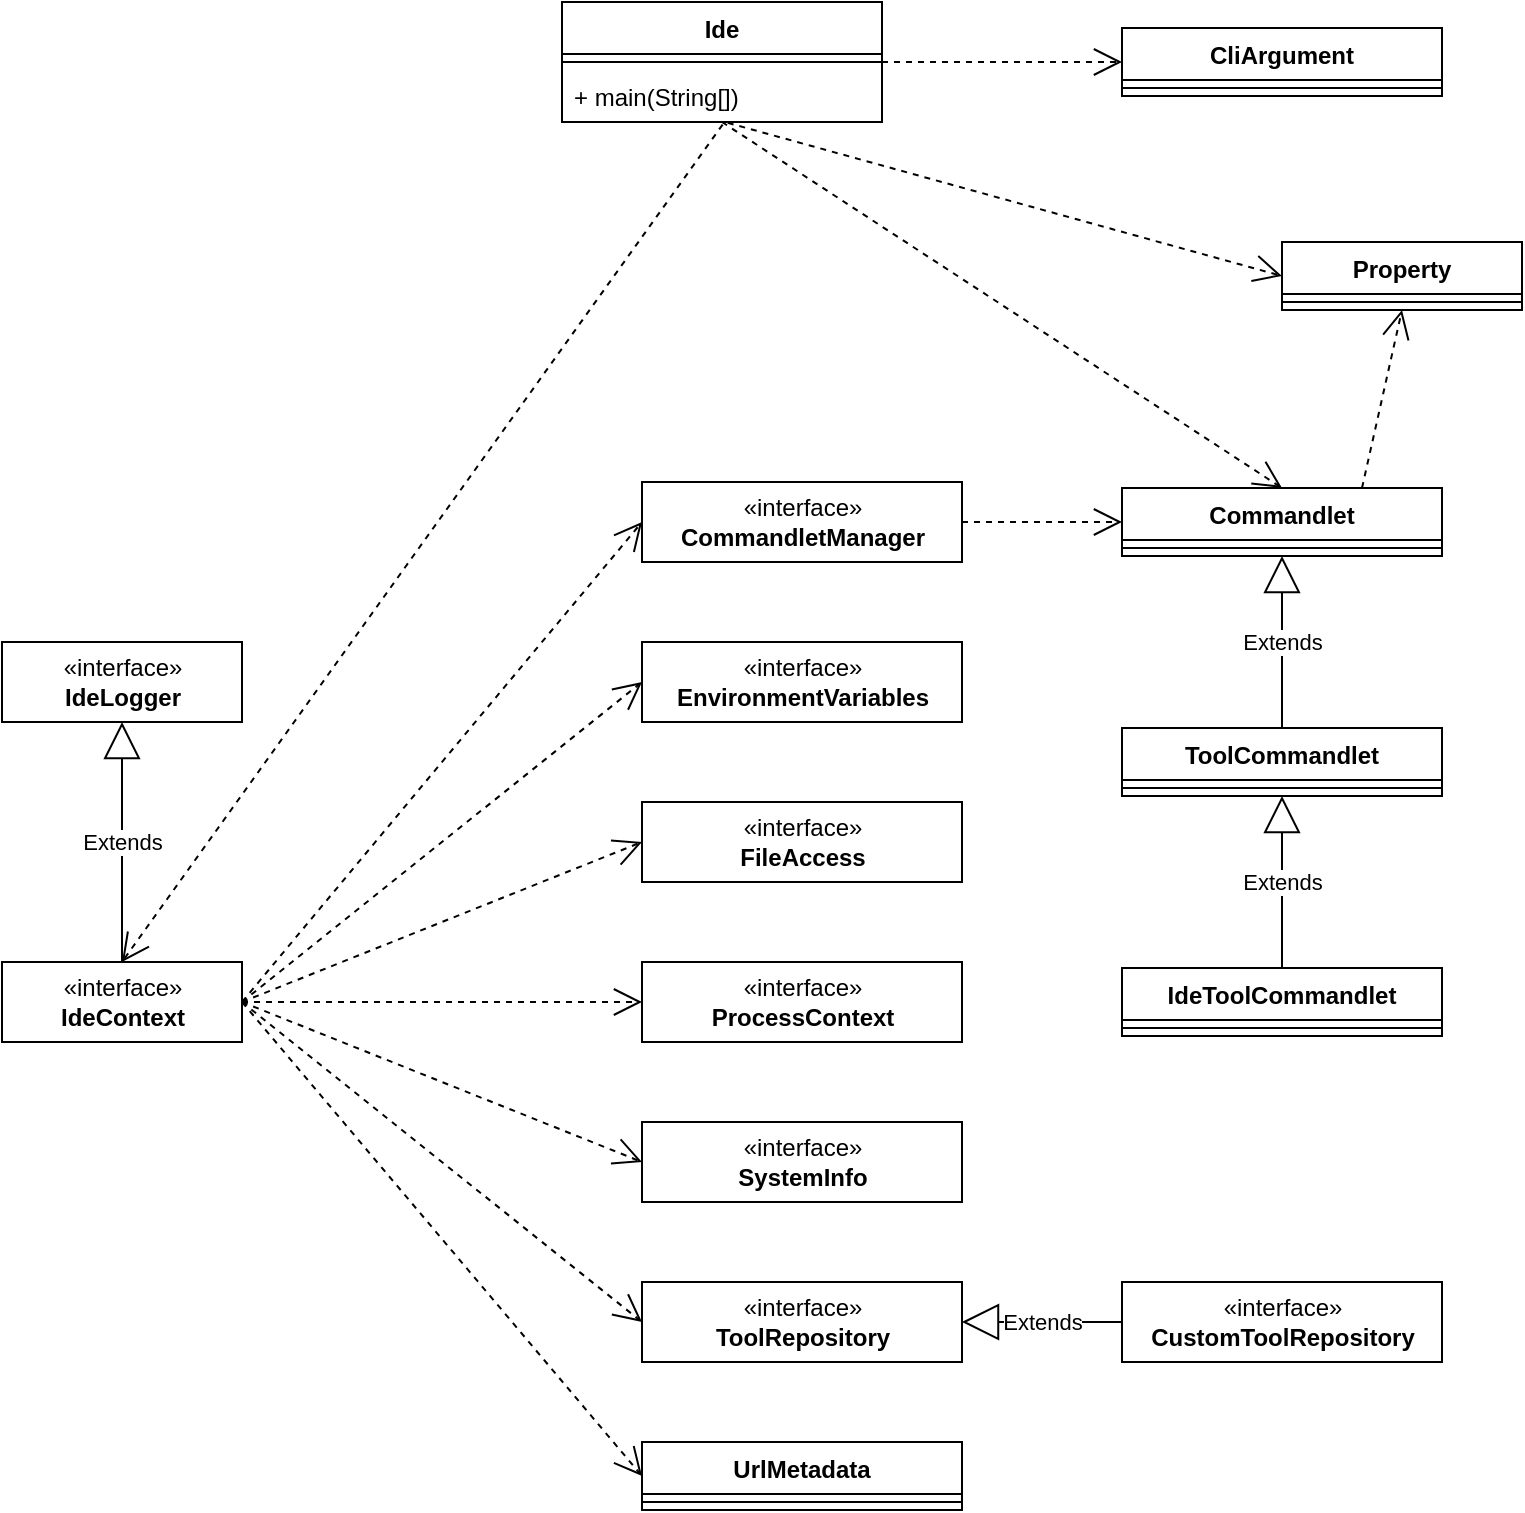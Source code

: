<mxfile version="20.7.4" type="device"><diagram id="C5RBs43oDa-KdzZeNtuy" name="Page-1"><mxGraphModel dx="1782" dy="1071" grid="1" gridSize="10" guides="1" tooltips="1" connect="1" arrows="1" fold="1" page="1" pageScale="1" pageWidth="827" pageHeight="1169" math="0" shadow="0"><root><mxCell id="WIyWlLk6GJQsqaUBKTNV-0"/><mxCell id="WIyWlLk6GJQsqaUBKTNV-1" parent="WIyWlLk6GJQsqaUBKTNV-0"/><mxCell id="tBRFW-K44xHJJdjEqFg3-0" value="«interface»&lt;br&gt;&lt;b&gt;IdeContext&lt;/b&gt;" style="html=1;" vertex="1" parent="WIyWlLk6GJQsqaUBKTNV-1"><mxGeometry y="480" width="120" height="40" as="geometry"/></mxCell><mxCell id="tBRFW-K44xHJJdjEqFg3-1" value="Commandlet" style="swimlane;fontStyle=1;align=center;verticalAlign=top;childLayout=stackLayout;horizontal=1;startSize=26;horizontalStack=0;resizeParent=1;resizeParentMax=0;resizeLast=0;collapsible=1;marginBottom=0;" vertex="1" parent="WIyWlLk6GJQsqaUBKTNV-1"><mxGeometry x="560" y="243" width="160" height="34" as="geometry"/></mxCell><mxCell id="tBRFW-K44xHJJdjEqFg3-3" value="" style="line;strokeWidth=1;fillColor=none;align=left;verticalAlign=middle;spacingTop=-1;spacingLeft=3;spacingRight=3;rotatable=0;labelPosition=right;points=[];portConstraint=eastwest;strokeColor=inherit;" vertex="1" parent="tBRFW-K44xHJJdjEqFg3-1"><mxGeometry y="26" width="160" height="8" as="geometry"/></mxCell><mxCell id="tBRFW-K44xHJJdjEqFg3-5" value="ToolCommandlet" style="swimlane;fontStyle=1;align=center;verticalAlign=top;childLayout=stackLayout;horizontal=1;startSize=26;horizontalStack=0;resizeParent=1;resizeParentMax=0;resizeLast=0;collapsible=1;marginBottom=0;" vertex="1" parent="WIyWlLk6GJQsqaUBKTNV-1"><mxGeometry x="560" y="363" width="160" height="34" as="geometry"/></mxCell><mxCell id="tBRFW-K44xHJJdjEqFg3-6" value="" style="line;strokeWidth=1;fillColor=none;align=left;verticalAlign=middle;spacingTop=-1;spacingLeft=3;spacingRight=3;rotatable=0;labelPosition=right;points=[];portConstraint=eastwest;strokeColor=inherit;" vertex="1" parent="tBRFW-K44xHJJdjEqFg3-5"><mxGeometry y="26" width="160" height="8" as="geometry"/></mxCell><mxCell id="tBRFW-K44xHJJdjEqFg3-7" value="Extends" style="endArrow=block;endSize=16;endFill=0;html=1;rounded=0;entryX=0.5;entryY=1;entryDx=0;entryDy=0;exitX=0.5;exitY=0;exitDx=0;exitDy=0;" edge="1" parent="WIyWlLk6GJQsqaUBKTNV-1" source="tBRFW-K44xHJJdjEqFg3-5" target="tBRFW-K44xHJJdjEqFg3-1"><mxGeometry width="160" relative="1" as="geometry"><mxPoint x="620" y="553" as="sourcePoint"/><mxPoint x="780" y="553" as="targetPoint"/></mxGeometry></mxCell><mxCell id="tBRFW-K44xHJJdjEqFg3-8" value="IdeToolCommandlet" style="swimlane;fontStyle=1;align=center;verticalAlign=top;childLayout=stackLayout;horizontal=1;startSize=26;horizontalStack=0;resizeParent=1;resizeParentMax=0;resizeLast=0;collapsible=1;marginBottom=0;" vertex="1" parent="WIyWlLk6GJQsqaUBKTNV-1"><mxGeometry x="560" y="483" width="160" height="34" as="geometry"/></mxCell><mxCell id="tBRFW-K44xHJJdjEqFg3-9" value="" style="line;strokeWidth=1;fillColor=none;align=left;verticalAlign=middle;spacingTop=-1;spacingLeft=3;spacingRight=3;rotatable=0;labelPosition=right;points=[];portConstraint=eastwest;strokeColor=inherit;" vertex="1" parent="tBRFW-K44xHJJdjEqFg3-8"><mxGeometry y="26" width="160" height="8" as="geometry"/></mxCell><mxCell id="tBRFW-K44xHJJdjEqFg3-10" value="Extends" style="endArrow=block;endSize=16;endFill=0;html=1;rounded=0;entryX=0.5;entryY=1;entryDx=0;entryDy=0;exitX=0.5;exitY=0;exitDx=0;exitDy=0;" edge="1" parent="WIyWlLk6GJQsqaUBKTNV-1" source="tBRFW-K44xHJJdjEqFg3-8" target="tBRFW-K44xHJJdjEqFg3-5"><mxGeometry width="160" relative="1" as="geometry"><mxPoint x="660" y="489" as="sourcePoint"/><mxPoint x="660" y="403" as="targetPoint"/></mxGeometry></mxCell><mxCell id="tBRFW-K44xHJJdjEqFg3-11" value="«interface»&lt;br&gt;&lt;b&gt;CommandletManager&lt;/b&gt;" style="html=1;" vertex="1" parent="WIyWlLk6GJQsqaUBKTNV-1"><mxGeometry x="320" y="240" width="160" height="40" as="geometry"/></mxCell><mxCell id="tBRFW-K44xHJJdjEqFg3-12" value="" style="endArrow=open;endSize=12;dashed=1;html=1;rounded=0;exitX=1;exitY=0.5;exitDx=0;exitDy=0;entryX=0;entryY=0.5;entryDx=0;entryDy=0;" edge="1" parent="WIyWlLk6GJQsqaUBKTNV-1" source="tBRFW-K44xHJJdjEqFg3-0" target="tBRFW-K44xHJJdjEqFg3-11"><mxGeometry width="160" relative="1" as="geometry"><mxPoint x="130" y="290" as="sourcePoint"/><mxPoint x="290" y="290" as="targetPoint"/></mxGeometry></mxCell><mxCell id="tBRFW-K44xHJJdjEqFg3-13" value="" style="endArrow=open;endSize=12;dashed=1;html=1;rounded=0;exitX=1;exitY=0.5;exitDx=0;exitDy=0;entryX=0;entryY=0.5;entryDx=0;entryDy=0;" edge="1" parent="WIyWlLk6GJQsqaUBKTNV-1" source="tBRFW-K44xHJJdjEqFg3-11" target="tBRFW-K44xHJJdjEqFg3-1"><mxGeometry width="160" relative="1" as="geometry"><mxPoint x="330" y="330" as="sourcePoint"/><mxPoint x="530" y="330" as="targetPoint"/></mxGeometry></mxCell><mxCell id="tBRFW-K44xHJJdjEqFg3-14" value="«interface»&lt;br&gt;&lt;b&gt;IdeLogger&lt;/b&gt;" style="html=1;" vertex="1" parent="WIyWlLk6GJQsqaUBKTNV-1"><mxGeometry y="320" width="120" height="40" as="geometry"/></mxCell><mxCell id="tBRFW-K44xHJJdjEqFg3-16" value="UrlMetadata" style="swimlane;fontStyle=1;align=center;verticalAlign=top;childLayout=stackLayout;horizontal=1;startSize=26;horizontalStack=0;resizeParent=1;resizeParentMax=0;resizeLast=0;collapsible=1;marginBottom=0;" vertex="1" parent="WIyWlLk6GJQsqaUBKTNV-1"><mxGeometry x="320" y="720" width="160" height="34" as="geometry"/></mxCell><mxCell id="tBRFW-K44xHJJdjEqFg3-17" value="" style="line;strokeWidth=1;fillColor=none;align=left;verticalAlign=middle;spacingTop=-1;spacingLeft=3;spacingRight=3;rotatable=0;labelPosition=right;points=[];portConstraint=eastwest;strokeColor=inherit;" vertex="1" parent="tBRFW-K44xHJJdjEqFg3-16"><mxGeometry y="26" width="160" height="8" as="geometry"/></mxCell><mxCell id="tBRFW-K44xHJJdjEqFg3-18" value="«interface»&lt;br&gt;&lt;b&gt;EnvironmentVariables&lt;/b&gt;" style="html=1;" vertex="1" parent="WIyWlLk6GJQsqaUBKTNV-1"><mxGeometry x="320" y="320" width="160" height="40" as="geometry"/></mxCell><mxCell id="tBRFW-K44xHJJdjEqFg3-19" value="" style="endArrow=open;endSize=12;dashed=1;html=1;rounded=0;exitX=1;exitY=0.5;exitDx=0;exitDy=0;entryX=0;entryY=0.5;entryDx=0;entryDy=0;" edge="1" parent="WIyWlLk6GJQsqaUBKTNV-1" source="tBRFW-K44xHJJdjEqFg3-0" target="tBRFW-K44xHJJdjEqFg3-18"><mxGeometry width="160" relative="1" as="geometry"><mxPoint x="130" y="270" as="sourcePoint"/><mxPoint x="330" y="190" as="targetPoint"/></mxGeometry></mxCell><mxCell id="tBRFW-K44xHJJdjEqFg3-20" value="«interface»&lt;br&gt;&lt;b&gt;FileAccess&lt;/b&gt;" style="html=1;" vertex="1" parent="WIyWlLk6GJQsqaUBKTNV-1"><mxGeometry x="320" y="400" width="160" height="40" as="geometry"/></mxCell><mxCell id="tBRFW-K44xHJJdjEqFg3-21" value="" style="endArrow=open;endSize=12;dashed=1;html=1;rounded=0;exitX=1;exitY=0.5;exitDx=0;exitDy=0;entryX=0;entryY=0.5;entryDx=0;entryDy=0;" edge="1" parent="WIyWlLk6GJQsqaUBKTNV-1" source="tBRFW-K44xHJJdjEqFg3-0" target="tBRFW-K44xHJJdjEqFg3-20"><mxGeometry width="160" relative="1" as="geometry"><mxPoint x="130" y="270" as="sourcePoint"/><mxPoint x="330" y="350" as="targetPoint"/></mxGeometry></mxCell><mxCell id="tBRFW-K44xHJJdjEqFg3-22" value="«interface»&lt;br&gt;&lt;b&gt;ProcessContext&lt;/b&gt;" style="html=1;" vertex="1" parent="WIyWlLk6GJQsqaUBKTNV-1"><mxGeometry x="320" y="480" width="160" height="40" as="geometry"/></mxCell><mxCell id="tBRFW-K44xHJJdjEqFg3-23" value="" style="endArrow=open;endSize=12;dashed=1;html=1;rounded=0;exitX=1;exitY=0.5;exitDx=0;exitDy=0;entryX=0;entryY=0.5;entryDx=0;entryDy=0;" edge="1" parent="WIyWlLk6GJQsqaUBKTNV-1" source="tBRFW-K44xHJJdjEqFg3-0" target="tBRFW-K44xHJJdjEqFg3-22"><mxGeometry width="160" relative="1" as="geometry"><mxPoint x="130" y="270" as="sourcePoint"/><mxPoint x="330" y="430" as="targetPoint"/></mxGeometry></mxCell><mxCell id="tBRFW-K44xHJJdjEqFg3-24" value="«interface»&lt;br&gt;&lt;b&gt;SystemInfo&lt;/b&gt;" style="html=1;" vertex="1" parent="WIyWlLk6GJQsqaUBKTNV-1"><mxGeometry x="320" y="560" width="160" height="40" as="geometry"/></mxCell><mxCell id="tBRFW-K44xHJJdjEqFg3-25" value="«interface»&lt;br&gt;&lt;b&gt;ToolRepository&lt;/b&gt;" style="html=1;" vertex="1" parent="WIyWlLk6GJQsqaUBKTNV-1"><mxGeometry x="320" y="640" width="160" height="40" as="geometry"/></mxCell><mxCell id="tBRFW-K44xHJJdjEqFg3-26" value="«interface»&lt;br&gt;&lt;b&gt;CustomToolRepository&lt;/b&gt;" style="html=1;" vertex="1" parent="WIyWlLk6GJQsqaUBKTNV-1"><mxGeometry x="560" y="640" width="160" height="40" as="geometry"/></mxCell><mxCell id="tBRFW-K44xHJJdjEqFg3-27" value="Extends" style="endArrow=block;endSize=16;endFill=0;html=1;rounded=0;entryX=1;entryY=0.5;entryDx=0;entryDy=0;exitX=0;exitY=0.5;exitDx=0;exitDy=0;" edge="1" parent="WIyWlLk6GJQsqaUBKTNV-1" source="tBRFW-K44xHJJdjEqFg3-26" target="tBRFW-K44xHJJdjEqFg3-25"><mxGeometry width="160" relative="1" as="geometry"><mxPoint x="530" y="810" as="sourcePoint"/><mxPoint x="690" y="810" as="targetPoint"/></mxGeometry></mxCell><mxCell id="tBRFW-K44xHJJdjEqFg3-28" value="" style="endArrow=open;endSize=12;dashed=1;html=1;rounded=0;exitX=1;exitY=0.5;exitDx=0;exitDy=0;entryX=0;entryY=0.5;entryDx=0;entryDy=0;" edge="1" parent="WIyWlLk6GJQsqaUBKTNV-1" source="tBRFW-K44xHJJdjEqFg3-0" target="tBRFW-K44xHJJdjEqFg3-24"><mxGeometry width="160" relative="1" as="geometry"><mxPoint x="130" y="270" as="sourcePoint"/><mxPoint x="330" y="510" as="targetPoint"/></mxGeometry></mxCell><mxCell id="tBRFW-K44xHJJdjEqFg3-30" value="" style="endArrow=open;endSize=12;dashed=1;html=1;rounded=0;exitX=1;exitY=0.5;exitDx=0;exitDy=0;entryX=0;entryY=0.5;entryDx=0;entryDy=0;" edge="1" parent="WIyWlLk6GJQsqaUBKTNV-1" source="tBRFW-K44xHJJdjEqFg3-0" target="tBRFW-K44xHJJdjEqFg3-25"><mxGeometry width="160" relative="1" as="geometry"><mxPoint x="130" y="510" as="sourcePoint"/><mxPoint x="330" y="590" as="targetPoint"/></mxGeometry></mxCell><mxCell id="tBRFW-K44xHJJdjEqFg3-31" value="" style="endArrow=open;endSize=12;dashed=1;html=1;rounded=0;exitX=1;exitY=0.5;exitDx=0;exitDy=0;entryX=0;entryY=0.5;entryDx=0;entryDy=0;" edge="1" parent="WIyWlLk6GJQsqaUBKTNV-1" source="tBRFW-K44xHJJdjEqFg3-0" target="tBRFW-K44xHJJdjEqFg3-16"><mxGeometry width="160" relative="1" as="geometry"><mxPoint x="140" y="520" as="sourcePoint"/><mxPoint x="340" y="600" as="targetPoint"/></mxGeometry></mxCell><mxCell id="tBRFW-K44xHJJdjEqFg3-34" value="" style="endArrow=open;endSize=12;dashed=1;html=1;rounded=0;exitX=0.5;exitY=1;exitDx=0;exitDy=0;entryX=0.5;entryY=0;entryDx=0;entryDy=0;exitPerimeter=0;" edge="1" parent="WIyWlLk6GJQsqaUBKTNV-1" source="tBRFW-K44xHJJdjEqFg3-39" target="tBRFW-K44xHJJdjEqFg3-1"><mxGeometry width="160" relative="1" as="geometry"><mxPoint x="360" y="74" as="sourcePoint"/><mxPoint x="330" y="190" as="targetPoint"/></mxGeometry></mxCell><mxCell id="tBRFW-K44xHJJdjEqFg3-35" value="" style="endArrow=open;endSize=12;dashed=1;html=1;rounded=0;entryX=0.5;entryY=0;entryDx=0;entryDy=0;exitX=0.502;exitY=1.049;exitDx=0;exitDy=0;exitPerimeter=0;" edge="1" parent="WIyWlLk6GJQsqaUBKTNV-1" source="tBRFW-K44xHJJdjEqFg3-39" target="tBRFW-K44xHJJdjEqFg3-0"><mxGeometry width="160" relative="1" as="geometry"><mxPoint x="350" y="80" as="sourcePoint"/><mxPoint x="340" y="200" as="targetPoint"/></mxGeometry></mxCell><mxCell id="tBRFW-K44xHJJdjEqFg3-40" value="CliArgument" style="swimlane;fontStyle=1;align=center;verticalAlign=top;childLayout=stackLayout;horizontal=1;startSize=26;horizontalStack=0;resizeParent=1;resizeParentMax=0;resizeLast=0;collapsible=1;marginBottom=0;" vertex="1" parent="WIyWlLk6GJQsqaUBKTNV-1"><mxGeometry x="560" y="13" width="160" height="34" as="geometry"/></mxCell><mxCell id="tBRFW-K44xHJJdjEqFg3-41" value="" style="line;strokeWidth=1;fillColor=none;align=left;verticalAlign=middle;spacingTop=-1;spacingLeft=3;spacingRight=3;rotatable=0;labelPosition=right;points=[];portConstraint=eastwest;strokeColor=inherit;" vertex="1" parent="tBRFW-K44xHJJdjEqFg3-40"><mxGeometry y="26" width="160" height="8" as="geometry"/></mxCell><mxCell id="tBRFW-K44xHJJdjEqFg3-42" value="" style="endArrow=open;endSize=12;dashed=1;html=1;rounded=0;exitX=1;exitY=0.5;exitDx=0;exitDy=0;entryX=0;entryY=0.5;entryDx=0;entryDy=0;" edge="1" parent="WIyWlLk6GJQsqaUBKTNV-1" source="tBRFW-K44xHJJdjEqFg3-36" target="tBRFW-K44xHJJdjEqFg3-40"><mxGeometry width="160" relative="1" as="geometry"><mxPoint x="130" y="510" as="sourcePoint"/><mxPoint x="330" y="190" as="targetPoint"/></mxGeometry></mxCell><mxCell id="tBRFW-K44xHJJdjEqFg3-43" value="Property" style="swimlane;fontStyle=1;align=center;verticalAlign=top;childLayout=stackLayout;horizontal=1;startSize=26;horizontalStack=0;resizeParent=1;resizeParentMax=0;resizeLast=0;collapsible=1;marginBottom=0;" vertex="1" parent="WIyWlLk6GJQsqaUBKTNV-1"><mxGeometry x="640" y="120" width="120" height="34" as="geometry"/></mxCell><mxCell id="tBRFW-K44xHJJdjEqFg3-44" value="" style="line;strokeWidth=1;fillColor=none;align=left;verticalAlign=middle;spacingTop=-1;spacingLeft=3;spacingRight=3;rotatable=0;labelPosition=right;points=[];portConstraint=eastwest;strokeColor=inherit;" vertex="1" parent="tBRFW-K44xHJJdjEqFg3-43"><mxGeometry y="26" width="120" height="8" as="geometry"/></mxCell><mxCell id="tBRFW-K44xHJJdjEqFg3-45" value="" style="endArrow=open;endSize=12;dashed=1;html=1;rounded=0;exitX=0.75;exitY=0;exitDx=0;exitDy=0;entryX=0.5;entryY=1;entryDx=0;entryDy=0;" edge="1" parent="WIyWlLk6GJQsqaUBKTNV-1" source="tBRFW-K44xHJJdjEqFg3-1" target="tBRFW-K44xHJJdjEqFg3-43"><mxGeometry width="160" relative="1" as="geometry"><mxPoint x="680" y="200" as="sourcePoint"/><mxPoint x="760" y="200" as="targetPoint"/></mxGeometry></mxCell><mxCell id="tBRFW-K44xHJJdjEqFg3-46" value="Extends" style="endArrow=block;endSize=16;endFill=0;html=1;rounded=0;entryX=0.5;entryY=1;entryDx=0;entryDy=0;exitX=0.5;exitY=0;exitDx=0;exitDy=0;" edge="1" parent="WIyWlLk6GJQsqaUBKTNV-1" source="tBRFW-K44xHJJdjEqFg3-0" target="tBRFW-K44xHJJdjEqFg3-14"><mxGeometry width="160" relative="1" as="geometry"><mxPoint x="320" y="303" as="sourcePoint"/><mxPoint x="320" y="217" as="targetPoint"/></mxGeometry></mxCell><mxCell id="tBRFW-K44xHJJdjEqFg3-47" value="" style="endArrow=open;endSize=12;dashed=1;html=1;rounded=0;exitX=0.518;exitY=1.016;exitDx=0;exitDy=0;entryX=0;entryY=0.5;entryDx=0;entryDy=0;exitPerimeter=0;" edge="1" parent="WIyWlLk6GJQsqaUBKTNV-1" source="tBRFW-K44xHJJdjEqFg3-39" target="tBRFW-K44xHJJdjEqFg3-43"><mxGeometry width="160" relative="1" as="geometry"><mxPoint x="370" y="70" as="sourcePoint"/><mxPoint x="650" y="253" as="targetPoint"/></mxGeometry></mxCell><mxCell id="tBRFW-K44xHJJdjEqFg3-36" value="Ide" style="swimlane;fontStyle=1;align=center;verticalAlign=top;childLayout=stackLayout;horizontal=1;startSize=26;horizontalStack=0;resizeParent=1;resizeParentMax=0;resizeLast=0;collapsible=1;marginBottom=0;" vertex="1" parent="WIyWlLk6GJQsqaUBKTNV-1"><mxGeometry x="280" width="160" height="60" as="geometry"/></mxCell><mxCell id="tBRFW-K44xHJJdjEqFg3-38" value="" style="line;strokeWidth=1;fillColor=none;align=left;verticalAlign=middle;spacingTop=-1;spacingLeft=3;spacingRight=3;rotatable=0;labelPosition=right;points=[];portConstraint=eastwest;strokeColor=inherit;" vertex="1" parent="tBRFW-K44xHJJdjEqFg3-36"><mxGeometry y="26" width="160" height="8" as="geometry"/></mxCell><mxCell id="tBRFW-K44xHJJdjEqFg3-39" value="+ main(String[])" style="text;strokeColor=none;fillColor=none;align=left;verticalAlign=top;spacingLeft=4;spacingRight=4;overflow=hidden;rotatable=0;points=[[0,0.5],[1,0.5]];portConstraint=eastwest;" vertex="1" parent="tBRFW-K44xHJJdjEqFg3-36"><mxGeometry y="34" width="160" height="26" as="geometry"/></mxCell></root></mxGraphModel></diagram></mxfile>